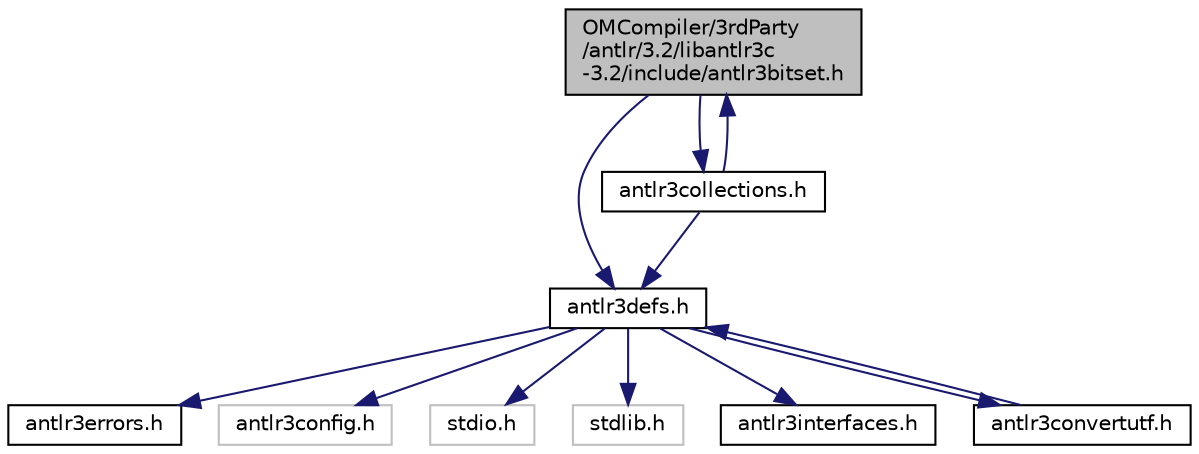 digraph "OMCompiler/3rdParty/antlr/3.2/libantlr3c-3.2/include/antlr3bitset.h"
{
  edge [fontname="Helvetica",fontsize="10",labelfontname="Helvetica",labelfontsize="10"];
  node [fontname="Helvetica",fontsize="10",shape=record];
  Node0 [label="OMCompiler/3rdParty\l/antlr/3.2/libantlr3c\l-3.2/include/antlr3bitset.h",height=0.2,width=0.4,color="black", fillcolor="grey75", style="filled", fontcolor="black"];
  Node0 -> Node1 [color="midnightblue",fontsize="10",style="solid",fontname="Helvetica"];
  Node1 [label="antlr3defs.h",height=0.2,width=0.4,color="black", fillcolor="white", style="filled",URL="$d9/d82/antlr3defs_8h.html"];
  Node1 -> Node2 [color="midnightblue",fontsize="10",style="solid",fontname="Helvetica"];
  Node2 [label="antlr3errors.h",height=0.2,width=0.4,color="black", fillcolor="white", style="filled",URL="$d4/dc1/antlr3errors_8h.html"];
  Node1 -> Node3 [color="midnightblue",fontsize="10",style="solid",fontname="Helvetica"];
  Node3 [label="antlr3config.h",height=0.2,width=0.4,color="grey75", fillcolor="white", style="filled"];
  Node1 -> Node4 [color="midnightblue",fontsize="10",style="solid",fontname="Helvetica"];
  Node4 [label="stdio.h",height=0.2,width=0.4,color="grey75", fillcolor="white", style="filled"];
  Node1 -> Node5 [color="midnightblue",fontsize="10",style="solid",fontname="Helvetica"];
  Node5 [label="stdlib.h",height=0.2,width=0.4,color="grey75", fillcolor="white", style="filled"];
  Node1 -> Node6 [color="midnightblue",fontsize="10",style="solid",fontname="Helvetica"];
  Node6 [label="antlr3interfaces.h",height=0.2,width=0.4,color="black", fillcolor="white", style="filled",URL="$dd/de1/antlr3interfaces_8h.html"];
  Node1 -> Node7 [color="midnightblue",fontsize="10",style="solid",fontname="Helvetica"];
  Node7 [label="antlr3convertutf.h",height=0.2,width=0.4,color="black", fillcolor="white", style="filled",URL="$d1/dd6/antlr3convertutf_8h.html"];
  Node7 -> Node1 [color="midnightblue",fontsize="10",style="solid",fontname="Helvetica"];
  Node0 -> Node8 [color="midnightblue",fontsize="10",style="solid",fontname="Helvetica"];
  Node8 [label="antlr3collections.h",height=0.2,width=0.4,color="black", fillcolor="white", style="filled",URL="$de/d72/antlr3collections_8h.html"];
  Node8 -> Node1 [color="midnightblue",fontsize="10",style="solid",fontname="Helvetica"];
  Node8 -> Node0 [color="midnightblue",fontsize="10",style="solid",fontname="Helvetica"];
}
